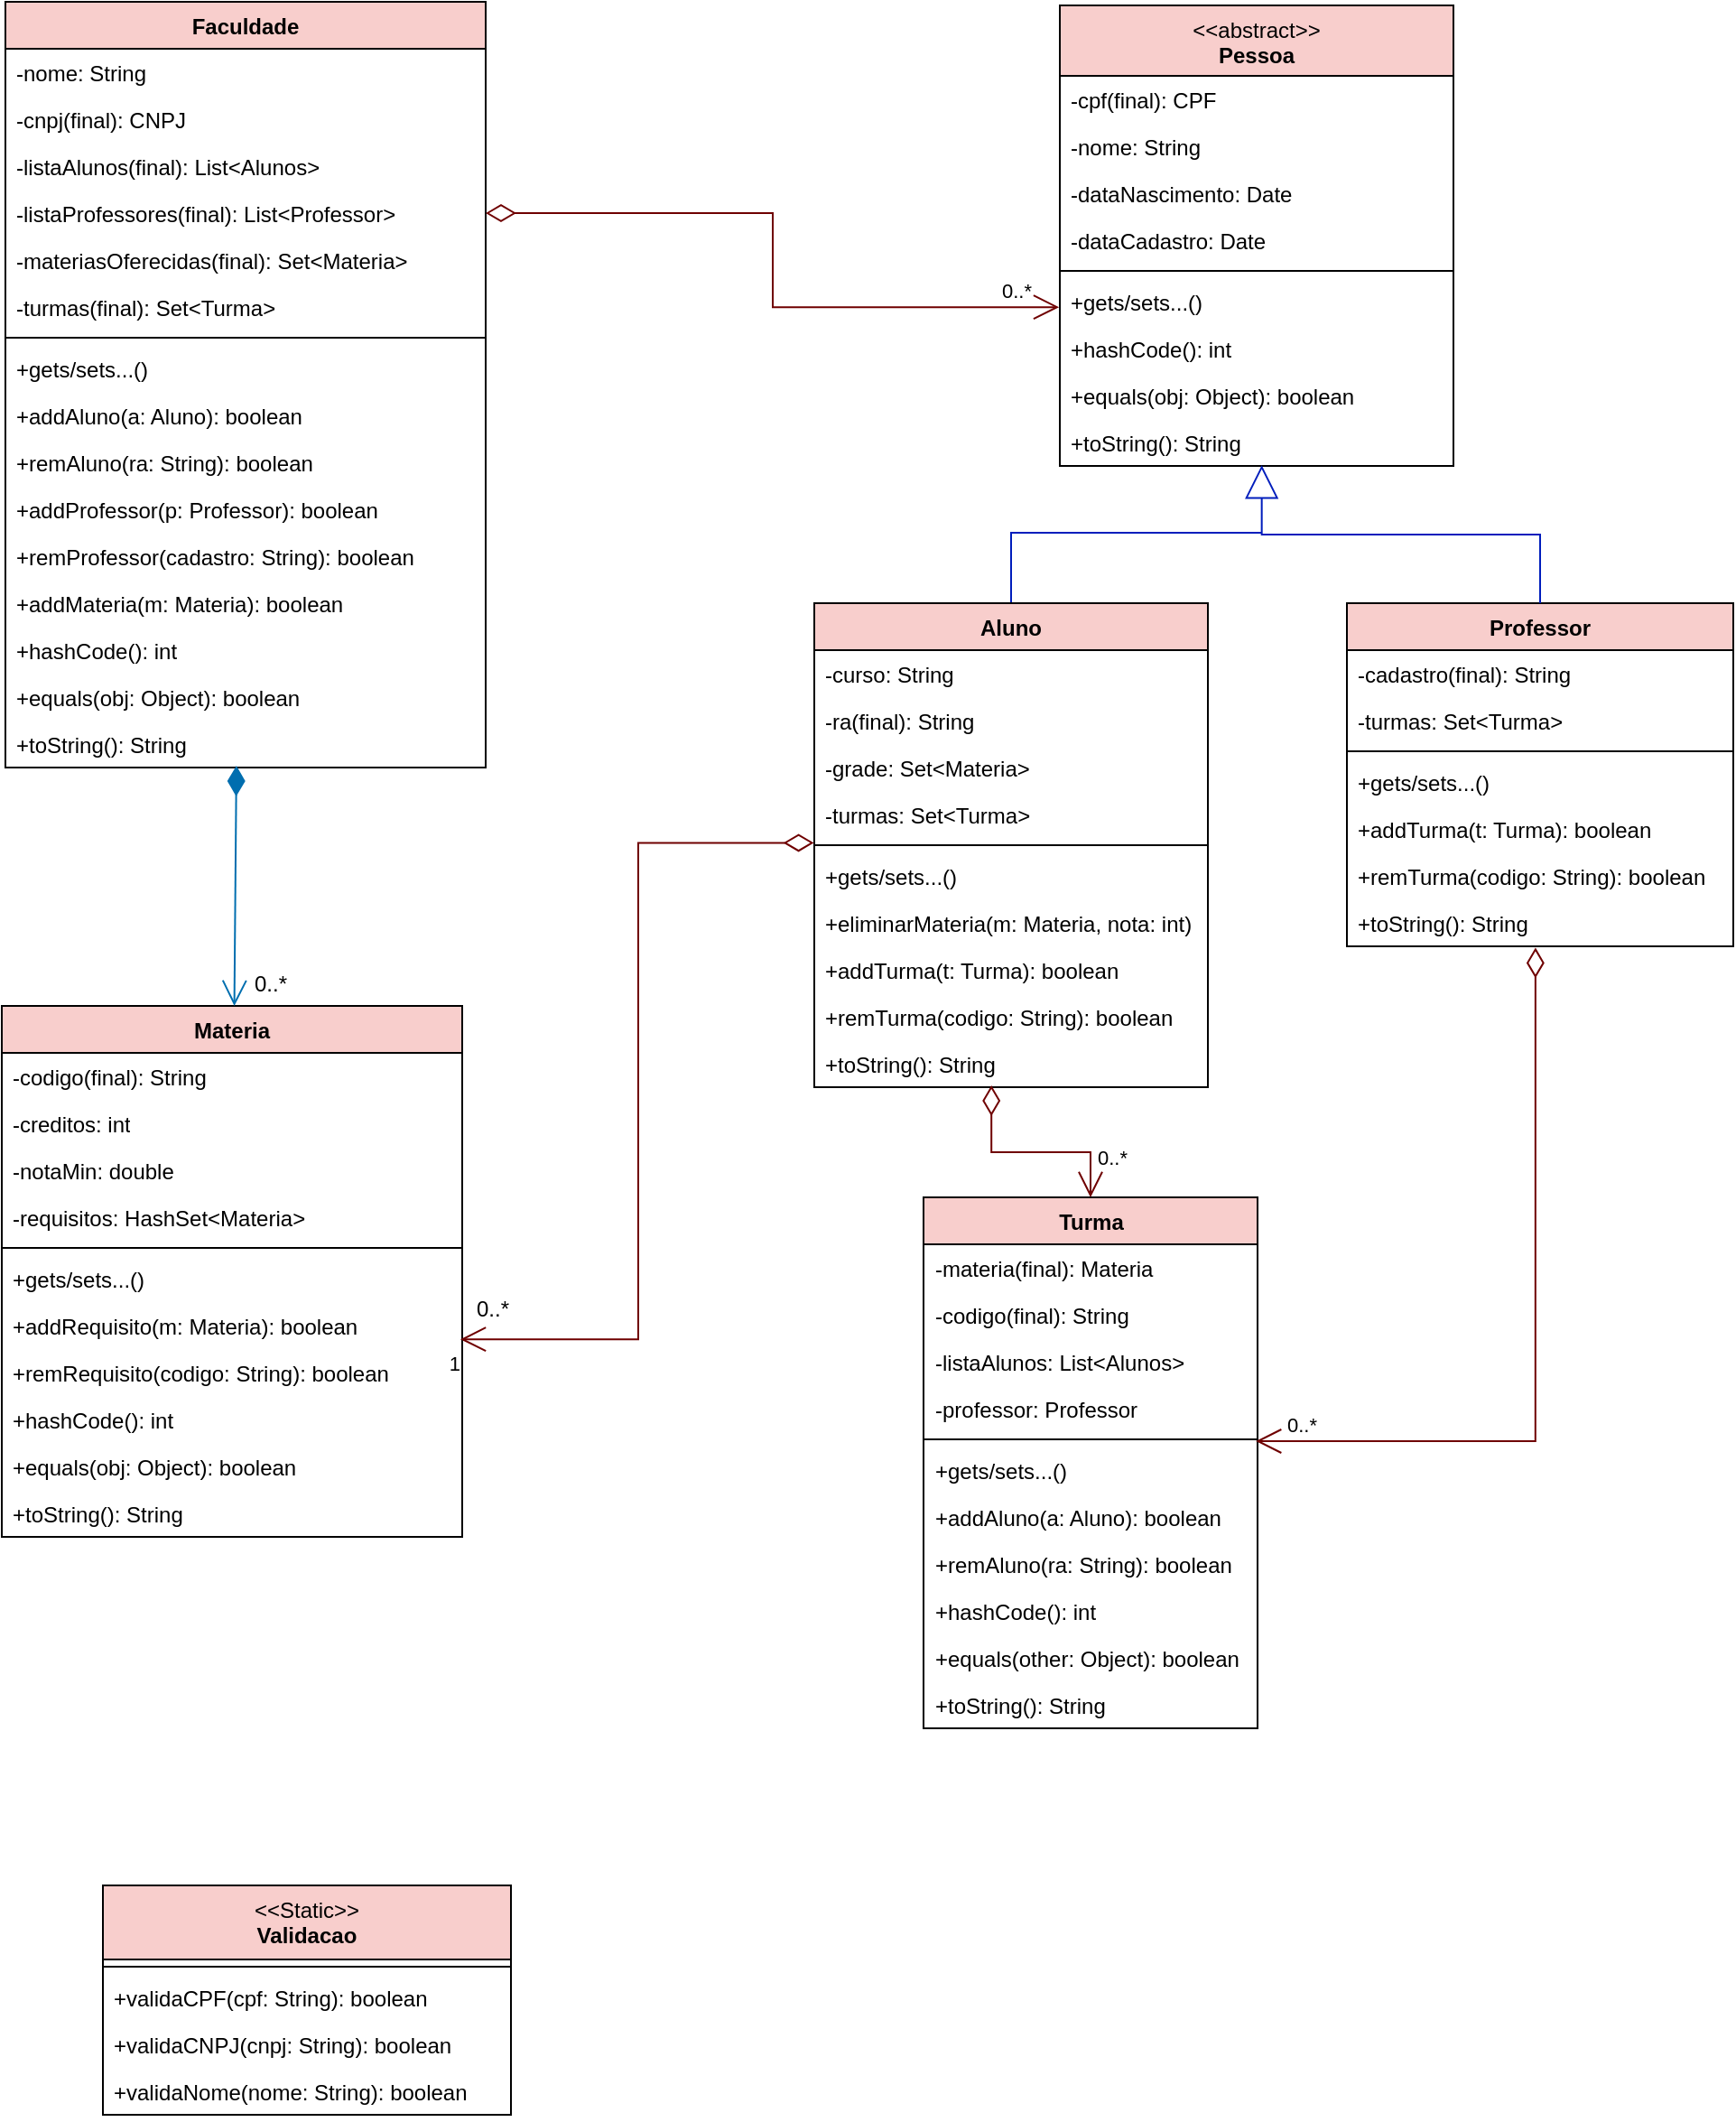 <mxfile version="21.5.0" type="google">
  <diagram id="C5RBs43oDa-KdzZeNtuy" name="Page-1">
    <mxGraphModel grid="0" page="1" gridSize="10" guides="1" tooltips="1" connect="1" arrows="1" fold="1" pageScale="1" pageWidth="1169" pageHeight="1654" background="#ffffff" math="0" shadow="0">
      <root>
        <mxCell id="WIyWlLk6GJQsqaUBKTNV-0" />
        <mxCell id="WIyWlLk6GJQsqaUBKTNV-1" parent="WIyWlLk6GJQsqaUBKTNV-0" />
        <mxCell id="zkfFHV4jXpPFQw0GAbJ--0" value="Faculdade" style="swimlane;fontStyle=1;align=center;verticalAlign=top;childLayout=stackLayout;horizontal=1;startSize=26;horizontalStack=0;resizeParent=1;resizeLast=0;collapsible=1;marginBottom=0;rounded=0;shadow=0;strokeWidth=1;fillColor=#f8cecc;strokeColor=#000000;" vertex="1" parent="WIyWlLk6GJQsqaUBKTNV-1">
          <mxGeometry x="37" y="37" width="266" height="424" as="geometry">
            <mxRectangle x="220" y="120" width="160" height="26" as="alternateBounds" />
          </mxGeometry>
        </mxCell>
        <mxCell id="zkfFHV4jXpPFQw0GAbJ--1" value="-nome: String" style="text;align=left;verticalAlign=top;spacingLeft=4;spacingRight=4;overflow=hidden;rotatable=0;points=[[0,0.5],[1,0.5]];portConstraint=eastwest;" vertex="1" parent="zkfFHV4jXpPFQw0GAbJ--0">
          <mxGeometry y="26" width="266" height="26" as="geometry" />
        </mxCell>
        <mxCell id="zkfFHV4jXpPFQw0GAbJ--2" value="-cnpj(final): CNPJ" style="text;align=left;verticalAlign=top;spacingLeft=4;spacingRight=4;overflow=hidden;rotatable=0;points=[[0,0.5],[1,0.5]];portConstraint=eastwest;rounded=0;shadow=0;html=0;strokeColor=none;" vertex="1" parent="zkfFHV4jXpPFQw0GAbJ--0">
          <mxGeometry y="52" width="266" height="26" as="geometry" />
        </mxCell>
        <mxCell id="2K3gw-N-_aGc9L_W_P5B-11" value="-listaAlunos(final): List&amp;lt;Alunos&amp;gt;" style="text;strokeColor=none;fillColor=none;align=left;verticalAlign=top;spacingLeft=4;spacingRight=4;overflow=hidden;rotatable=0;points=[[0,0.5],[1,0.5]];portConstraint=eastwest;whiteSpace=wrap;html=1;" vertex="1" parent="zkfFHV4jXpPFQw0GAbJ--0">
          <mxGeometry y="78" width="266" height="26" as="geometry" />
        </mxCell>
        <mxCell id="2K3gw-N-_aGc9L_W_P5B-12" value="-listaProfessores(final): List&amp;lt;Professor&amp;gt;" style="text;strokeColor=none;fillColor=none;align=left;verticalAlign=top;spacingLeft=4;spacingRight=4;overflow=hidden;rotatable=0;points=[[0,0.5],[1,0.5]];portConstraint=eastwest;whiteSpace=wrap;html=1;" vertex="1" parent="zkfFHV4jXpPFQw0GAbJ--0">
          <mxGeometry y="104" width="266" height="26" as="geometry" />
        </mxCell>
        <mxCell id="2K3gw-N-_aGc9L_W_P5B-8" value="-materiasOferecidas(final): Set&amp;lt;Materia&amp;gt;" style="text;strokeColor=none;fillColor=none;align=left;verticalAlign=top;spacingLeft=4;spacingRight=4;overflow=hidden;rotatable=0;points=[[0,0.5],[1,0.5]];portConstraint=eastwest;whiteSpace=wrap;html=1;" vertex="1" parent="zkfFHV4jXpPFQw0GAbJ--0">
          <mxGeometry y="130" width="266" height="26" as="geometry" />
        </mxCell>
        <mxCell id="dNu14H7nWI736_Bt5xjS-25" value="-turmas(final): Set&amp;lt;Turma&amp;gt;" style="text;strokeColor=none;fillColor=none;align=left;verticalAlign=top;spacingLeft=4;spacingRight=4;overflow=hidden;rotatable=0;points=[[0,0.5],[1,0.5]];portConstraint=eastwest;whiteSpace=wrap;html=1;" vertex="1" parent="zkfFHV4jXpPFQw0GAbJ--0">
          <mxGeometry y="156" width="266" height="26" as="geometry" />
        </mxCell>
        <mxCell id="zkfFHV4jXpPFQw0GAbJ--4" value="" style="line;html=1;strokeWidth=1;align=left;verticalAlign=middle;spacingTop=-1;spacingLeft=3;spacingRight=3;rotatable=0;labelPosition=right;points=[];portConstraint=eastwest;" vertex="1" parent="zkfFHV4jXpPFQw0GAbJ--0">
          <mxGeometry y="182" width="266" height="8" as="geometry" />
        </mxCell>
        <mxCell id="2K3gw-N-_aGc9L_W_P5B-9" value="+gets/sets...()" style="text;strokeColor=none;fillColor=none;align=left;verticalAlign=top;spacingLeft=4;spacingRight=4;overflow=hidden;rotatable=0;points=[[0,0.5],[1,0.5]];portConstraint=eastwest;whiteSpace=wrap;html=1;" vertex="1" parent="zkfFHV4jXpPFQw0GAbJ--0">
          <mxGeometry y="190" width="266" height="26" as="geometry" />
        </mxCell>
        <mxCell id="2K3gw-N-_aGc9L_W_P5B-10" value="+addAluno(a: Aluno): boolean" style="text;strokeColor=none;fillColor=none;align=left;verticalAlign=top;spacingLeft=4;spacingRight=4;overflow=hidden;rotatable=0;points=[[0,0.5],[1,0.5]];portConstraint=eastwest;whiteSpace=wrap;html=1;" vertex="1" parent="zkfFHV4jXpPFQw0GAbJ--0">
          <mxGeometry y="216" width="266" height="26" as="geometry" />
        </mxCell>
        <mxCell id="2K3gw-N-_aGc9L_W_P5B-14" value="+remAluno(ra: String): boolean" style="text;strokeColor=none;fillColor=none;align=left;verticalAlign=top;spacingLeft=4;spacingRight=4;overflow=hidden;rotatable=0;points=[[0,0.5],[1,0.5]];portConstraint=eastwest;whiteSpace=wrap;html=1;" vertex="1" parent="zkfFHV4jXpPFQw0GAbJ--0">
          <mxGeometry y="242" width="266" height="26" as="geometry" />
        </mxCell>
        <mxCell id="2K3gw-N-_aGc9L_W_P5B-15" value="+addProfessor(p: Professor): boolean" style="text;strokeColor=none;fillColor=none;align=left;verticalAlign=top;spacingLeft=4;spacingRight=4;overflow=hidden;rotatable=0;points=[[0,0.5],[1,0.5]];portConstraint=eastwest;whiteSpace=wrap;html=1;" vertex="1" parent="zkfFHV4jXpPFQw0GAbJ--0">
          <mxGeometry y="268" width="266" height="26" as="geometry" />
        </mxCell>
        <mxCell id="2K3gw-N-_aGc9L_W_P5B-16" value="+remProfessor(cadastro: String): boolean" style="text;strokeColor=none;fillColor=none;align=left;verticalAlign=top;spacingLeft=4;spacingRight=4;overflow=hidden;rotatable=0;points=[[0,0.5],[1,0.5]];portConstraint=eastwest;whiteSpace=wrap;html=1;" vertex="1" parent="zkfFHV4jXpPFQw0GAbJ--0">
          <mxGeometry y="294" width="266" height="26" as="geometry" />
        </mxCell>
        <mxCell id="2K3gw-N-_aGc9L_W_P5B-17" value="+addMateria(m: Materia): boolean" style="text;strokeColor=none;fillColor=none;align=left;verticalAlign=top;spacingLeft=4;spacingRight=4;overflow=hidden;rotatable=0;points=[[0,0.5],[1,0.5]];portConstraint=eastwest;whiteSpace=wrap;html=1;" vertex="1" parent="zkfFHV4jXpPFQw0GAbJ--0">
          <mxGeometry y="320" width="266" height="26" as="geometry" />
        </mxCell>
        <mxCell id="2K3gw-N-_aGc9L_W_P5B-19" value="+hashCode(): int" style="text;strokeColor=none;fillColor=none;align=left;verticalAlign=top;spacingLeft=4;spacingRight=4;overflow=hidden;rotatable=0;points=[[0,0.5],[1,0.5]];portConstraint=eastwest;whiteSpace=wrap;html=1;" vertex="1" parent="zkfFHV4jXpPFQw0GAbJ--0">
          <mxGeometry y="346" width="266" height="26" as="geometry" />
        </mxCell>
        <mxCell id="2K3gw-N-_aGc9L_W_P5B-20" value="+equals(obj: Object): boolean" style="text;strokeColor=none;fillColor=none;align=left;verticalAlign=top;spacingLeft=4;spacingRight=4;overflow=hidden;rotatable=0;points=[[0,0.5],[1,0.5]];portConstraint=eastwest;whiteSpace=wrap;html=1;" vertex="1" parent="zkfFHV4jXpPFQw0GAbJ--0">
          <mxGeometry y="372" width="266" height="26" as="geometry" />
        </mxCell>
        <mxCell id="2K3gw-N-_aGc9L_W_P5B-18" value="+toString(): String" style="text;strokeColor=none;fillColor=none;align=left;verticalAlign=top;spacingLeft=4;spacingRight=4;overflow=hidden;rotatable=0;points=[[0,0.5],[1,0.5]];portConstraint=eastwest;whiteSpace=wrap;html=1;" vertex="1" parent="zkfFHV4jXpPFQw0GAbJ--0">
          <mxGeometry y="398" width="266" height="26" as="geometry" />
        </mxCell>
        <mxCell id="dNu14H7nWI736_Bt5xjS-19" style="edgeStyle=orthogonalEdgeStyle;rounded=0;orthogonalLoop=1;jettySize=auto;html=1;exitX=0.5;exitY=0;exitDx=0;exitDy=0;endArrow=none;endFill=0;fillColor=#0050ef;strokeColor=#001DBC;" edge="1" parent="WIyWlLk6GJQsqaUBKTNV-1" source="2K3gw-N-_aGc9L_W_P5B-2">
          <mxGeometry relative="1" as="geometry">
            <mxPoint x="733" y="331" as="targetPoint" />
            <mxPoint x="565" y="366" as="sourcePoint" />
            <Array as="points">
              <mxPoint x="594" y="331" />
            </Array>
          </mxGeometry>
        </mxCell>
        <mxCell id="2K3gw-N-_aGc9L_W_P5B-2" value="Aluno" style="swimlane;fontStyle=1;align=center;verticalAlign=top;childLayout=stackLayout;horizontal=1;startSize=26;horizontalStack=0;resizeParent=1;resizeParentMax=0;resizeLast=0;collapsible=1;marginBottom=0;whiteSpace=wrap;html=1;fillColor=#f8cecc;strokeColor=#000000;" vertex="1" parent="WIyWlLk6GJQsqaUBKTNV-1">
          <mxGeometry x="485" y="370" width="218" height="268" as="geometry" />
        </mxCell>
        <mxCell id="2K3gw-N-_aGc9L_W_P5B-3" value="-curso: String" style="text;strokeColor=none;fillColor=none;align=left;verticalAlign=top;spacingLeft=4;spacingRight=4;overflow=hidden;rotatable=0;points=[[0,0.5],[1,0.5]];portConstraint=eastwest;whiteSpace=wrap;html=1;" vertex="1" parent="2K3gw-N-_aGc9L_W_P5B-2">
          <mxGeometry y="26" width="218" height="26" as="geometry" />
        </mxCell>
        <mxCell id="2K3gw-N-_aGc9L_W_P5B-27" value="-ra(final): String" style="text;strokeColor=none;fillColor=none;align=left;verticalAlign=top;spacingLeft=4;spacingRight=4;overflow=hidden;rotatable=0;points=[[0,0.5],[1,0.5]];portConstraint=eastwest;whiteSpace=wrap;html=1;" vertex="1" parent="2K3gw-N-_aGc9L_W_P5B-2">
          <mxGeometry y="52" width="218" height="26" as="geometry" />
        </mxCell>
        <mxCell id="2K3gw-N-_aGc9L_W_P5B-26" value="-grade: Set&amp;lt;Materia&amp;gt;" style="text;strokeColor=none;fillColor=none;align=left;verticalAlign=top;spacingLeft=4;spacingRight=4;overflow=hidden;rotatable=0;points=[[0,0.5],[1,0.5]];portConstraint=eastwest;whiteSpace=wrap;html=1;" vertex="1" parent="2K3gw-N-_aGc9L_W_P5B-2">
          <mxGeometry y="78" width="218" height="26" as="geometry" />
        </mxCell>
        <mxCell id="2K3gw-N-_aGc9L_W_P5B-25" value="-turmas: Set&amp;lt;Turma&amp;gt;" style="text;strokeColor=none;fillColor=none;align=left;verticalAlign=top;spacingLeft=4;spacingRight=4;overflow=hidden;rotatable=0;points=[[0,0.5],[1,0.5]];portConstraint=eastwest;whiteSpace=wrap;html=1;" vertex="1" parent="2K3gw-N-_aGc9L_W_P5B-2">
          <mxGeometry y="104" width="218" height="26" as="geometry" />
        </mxCell>
        <mxCell id="2K3gw-N-_aGc9L_W_P5B-4" value="" style="line;strokeWidth=1;fillColor=none;align=left;verticalAlign=middle;spacingTop=-1;spacingLeft=3;spacingRight=3;rotatable=0;labelPosition=right;points=[];portConstraint=eastwest;strokeColor=inherit;" vertex="1" parent="2K3gw-N-_aGc9L_W_P5B-2">
          <mxGeometry y="130" width="218" height="8" as="geometry" />
        </mxCell>
        <mxCell id="2K3gw-N-_aGc9L_W_P5B-28" value="+gets/sets...()" style="text;strokeColor=none;fillColor=none;align=left;verticalAlign=top;spacingLeft=4;spacingRight=4;overflow=hidden;rotatable=0;points=[[0,0.5],[1,0.5]];portConstraint=eastwest;whiteSpace=wrap;html=1;" vertex="1" parent="2K3gw-N-_aGc9L_W_P5B-2">
          <mxGeometry y="138" width="218" height="26" as="geometry" />
        </mxCell>
        <mxCell id="2K3gw-N-_aGc9L_W_P5B-30" value="+eliminarMateria(m: Materia, nota: int)" style="text;strokeColor=none;fillColor=none;align=left;verticalAlign=top;spacingLeft=4;spacingRight=4;overflow=hidden;rotatable=0;points=[[0,0.5],[1,0.5]];portConstraint=eastwest;whiteSpace=wrap;html=1;" vertex="1" parent="2K3gw-N-_aGc9L_W_P5B-2">
          <mxGeometry y="164" width="218" height="26" as="geometry" />
        </mxCell>
        <mxCell id="2K3gw-N-_aGc9L_W_P5B-29" value="+addTurma(t: Turma): boolean" style="text;strokeColor=none;fillColor=none;align=left;verticalAlign=top;spacingLeft=4;spacingRight=4;overflow=hidden;rotatable=0;points=[[0,0.5],[1,0.5]];portConstraint=eastwest;whiteSpace=wrap;html=1;" vertex="1" parent="2K3gw-N-_aGc9L_W_P5B-2">
          <mxGeometry y="190" width="218" height="26" as="geometry" />
        </mxCell>
        <mxCell id="2K3gw-N-_aGc9L_W_P5B-5" value="+remTurma(codigo: String): boolean" style="text;strokeColor=none;fillColor=none;align=left;verticalAlign=top;spacingLeft=4;spacingRight=4;overflow=hidden;rotatable=0;points=[[0,0.5],[1,0.5]];portConstraint=eastwest;whiteSpace=wrap;html=1;" vertex="1" parent="2K3gw-N-_aGc9L_W_P5B-2">
          <mxGeometry y="216" width="218" height="26" as="geometry" />
        </mxCell>
        <mxCell id="2K3gw-N-_aGc9L_W_P5B-31" value="+toString(): String" style="text;strokeColor=none;fillColor=none;align=left;verticalAlign=top;spacingLeft=4;spacingRight=4;overflow=hidden;rotatable=0;points=[[0,0.5],[1,0.5]];portConstraint=eastwest;whiteSpace=wrap;html=1;" vertex="1" parent="2K3gw-N-_aGc9L_W_P5B-2">
          <mxGeometry y="242" width="218" height="26" as="geometry" />
        </mxCell>
        <mxCell id="2K3gw-N-_aGc9L_W_P5B-32" value="Materia" style="swimlane;fontStyle=1;align=center;verticalAlign=top;childLayout=stackLayout;horizontal=1;startSize=26;horizontalStack=0;resizeParent=1;resizeParentMax=0;resizeLast=0;collapsible=1;marginBottom=0;whiteSpace=wrap;html=1;fillColor=#f8cecc;strokeColor=#000000;" vertex="1" parent="WIyWlLk6GJQsqaUBKTNV-1">
          <mxGeometry x="35" y="593" width="255" height="294" as="geometry" />
        </mxCell>
        <mxCell id="2K3gw-N-_aGc9L_W_P5B-33" value="-codigo(final): String" style="text;strokeColor=none;fillColor=none;align=left;verticalAlign=top;spacingLeft=4;spacingRight=4;overflow=hidden;rotatable=0;points=[[0,0.5],[1,0.5]];portConstraint=eastwest;whiteSpace=wrap;html=1;" vertex="1" parent="2K3gw-N-_aGc9L_W_P5B-32">
          <mxGeometry y="26" width="255" height="26" as="geometry" />
        </mxCell>
        <mxCell id="dNu14H7nWI736_Bt5xjS-27" value="-creditos: int" style="text;strokeColor=none;fillColor=none;align=left;verticalAlign=top;spacingLeft=4;spacingRight=4;overflow=hidden;rotatable=0;points=[[0,0.5],[1,0.5]];portConstraint=eastwest;whiteSpace=wrap;html=1;" vertex="1" parent="2K3gw-N-_aGc9L_W_P5B-32">
          <mxGeometry y="52" width="255" height="26" as="geometry" />
        </mxCell>
        <mxCell id="2K3gw-N-_aGc9L_W_P5B-34" value="-notaMin: double" style="text;strokeColor=none;fillColor=none;align=left;verticalAlign=top;spacingLeft=4;spacingRight=4;overflow=hidden;rotatable=0;points=[[0,0.5],[1,0.5]];portConstraint=eastwest;whiteSpace=wrap;html=1;" vertex="1" parent="2K3gw-N-_aGc9L_W_P5B-32">
          <mxGeometry y="78" width="255" height="26" as="geometry" />
        </mxCell>
        <mxCell id="2K3gw-N-_aGc9L_W_P5B-35" value="-requisitos: HashSet&amp;lt;Materia&amp;gt;" style="text;strokeColor=none;fillColor=none;align=left;verticalAlign=top;spacingLeft=4;spacingRight=4;overflow=hidden;rotatable=0;points=[[0,0.5],[1,0.5]];portConstraint=eastwest;whiteSpace=wrap;html=1;" vertex="1" parent="2K3gw-N-_aGc9L_W_P5B-32">
          <mxGeometry y="104" width="255" height="26" as="geometry" />
        </mxCell>
        <mxCell id="2K3gw-N-_aGc9L_W_P5B-37" value="" style="line;strokeWidth=1;fillColor=none;align=left;verticalAlign=middle;spacingTop=-1;spacingLeft=3;spacingRight=3;rotatable=0;labelPosition=right;points=[];portConstraint=eastwest;strokeColor=inherit;" vertex="1" parent="2K3gw-N-_aGc9L_W_P5B-32">
          <mxGeometry y="130" width="255" height="8" as="geometry" />
        </mxCell>
        <mxCell id="2K3gw-N-_aGc9L_W_P5B-38" value="+gets/sets...()" style="text;strokeColor=none;fillColor=none;align=left;verticalAlign=top;spacingLeft=4;spacingRight=4;overflow=hidden;rotatable=0;points=[[0,0.5],[1,0.5]];portConstraint=eastwest;whiteSpace=wrap;html=1;" vertex="1" parent="2K3gw-N-_aGc9L_W_P5B-32">
          <mxGeometry y="138" width="255" height="26" as="geometry" />
        </mxCell>
        <mxCell id="2K3gw-N-_aGc9L_W_P5B-88" value="+addRequisito(m: Materia): boolean" style="text;strokeColor=none;fillColor=none;align=left;verticalAlign=top;spacingLeft=4;spacingRight=4;overflow=hidden;rotatable=0;points=[[0,0.5],[1,0.5]];portConstraint=eastwest;whiteSpace=wrap;html=1;" vertex="1" parent="2K3gw-N-_aGc9L_W_P5B-32">
          <mxGeometry y="164" width="255" height="26" as="geometry" />
        </mxCell>
        <mxCell id="2K3gw-N-_aGc9L_W_P5B-89" value="+remRequisito(codigo: String): boolean" style="text;strokeColor=none;fillColor=none;align=left;verticalAlign=top;spacingLeft=4;spacingRight=4;overflow=hidden;rotatable=0;points=[[0,0.5],[1,0.5]];portConstraint=eastwest;whiteSpace=wrap;html=1;" vertex="1" parent="2K3gw-N-_aGc9L_W_P5B-32">
          <mxGeometry y="190" width="255" height="26" as="geometry" />
        </mxCell>
        <mxCell id="2K3gw-N-_aGc9L_W_P5B-39" value="+hashCode(): int" style="text;strokeColor=none;fillColor=none;align=left;verticalAlign=top;spacingLeft=4;spacingRight=4;overflow=hidden;rotatable=0;points=[[0,0.5],[1,0.5]];portConstraint=eastwest;whiteSpace=wrap;html=1;" vertex="1" parent="2K3gw-N-_aGc9L_W_P5B-32">
          <mxGeometry y="216" width="255" height="26" as="geometry" />
        </mxCell>
        <mxCell id="2K3gw-N-_aGc9L_W_P5B-40" value="+equals(obj: Object): boolean" style="text;strokeColor=none;fillColor=none;align=left;verticalAlign=top;spacingLeft=4;spacingRight=4;overflow=hidden;rotatable=0;points=[[0,0.5],[1,0.5]];portConstraint=eastwest;whiteSpace=wrap;html=1;" vertex="1" parent="2K3gw-N-_aGc9L_W_P5B-32">
          <mxGeometry y="242" width="255" height="26" as="geometry" />
        </mxCell>
        <mxCell id="2K3gw-N-_aGc9L_W_P5B-42" value="+toString(): String" style="text;strokeColor=none;fillColor=none;align=left;verticalAlign=top;spacingLeft=4;spacingRight=4;overflow=hidden;rotatable=0;points=[[0,0.5],[1,0.5]];portConstraint=eastwest;whiteSpace=wrap;html=1;" vertex="1" parent="2K3gw-N-_aGc9L_W_P5B-32">
          <mxGeometry y="268" width="255" height="26" as="geometry" />
        </mxCell>
        <mxCell id="2K3gw-N-_aGc9L_W_P5B-44" value="Professor" style="swimlane;fontStyle=1;align=center;verticalAlign=top;childLayout=stackLayout;horizontal=1;startSize=26;horizontalStack=0;resizeParent=1;resizeParentMax=0;resizeLast=0;collapsible=1;marginBottom=0;whiteSpace=wrap;html=1;fillColor=#f8cecc;strokeColor=#000000;" vertex="1" parent="WIyWlLk6GJQsqaUBKTNV-1">
          <mxGeometry x="780" y="370" width="214" height="190" as="geometry" />
        </mxCell>
        <mxCell id="2K3gw-N-_aGc9L_W_P5B-46" value="-cadastro(final): String" style="text;strokeColor=none;fillColor=none;align=left;verticalAlign=top;spacingLeft=4;spacingRight=4;overflow=hidden;rotatable=0;points=[[0,0.5],[1,0.5]];portConstraint=eastwest;whiteSpace=wrap;html=1;" vertex="1" parent="2K3gw-N-_aGc9L_W_P5B-44">
          <mxGeometry y="26" width="214" height="26" as="geometry" />
        </mxCell>
        <mxCell id="2K3gw-N-_aGc9L_W_P5B-48" value="-turmas: Set&amp;lt;Turma&amp;gt;" style="text;strokeColor=none;fillColor=none;align=left;verticalAlign=top;spacingLeft=4;spacingRight=4;overflow=hidden;rotatable=0;points=[[0,0.5],[1,0.5]];portConstraint=eastwest;whiteSpace=wrap;html=1;" vertex="1" parent="2K3gw-N-_aGc9L_W_P5B-44">
          <mxGeometry y="52" width="214" height="26" as="geometry" />
        </mxCell>
        <mxCell id="2K3gw-N-_aGc9L_W_P5B-49" value="" style="line;strokeWidth=1;fillColor=none;align=left;verticalAlign=middle;spacingTop=-1;spacingLeft=3;spacingRight=3;rotatable=0;labelPosition=right;points=[];portConstraint=eastwest;strokeColor=inherit;" vertex="1" parent="2K3gw-N-_aGc9L_W_P5B-44">
          <mxGeometry y="78" width="214" height="8" as="geometry" />
        </mxCell>
        <mxCell id="2K3gw-N-_aGc9L_W_P5B-50" value="+gets/sets...()" style="text;strokeColor=none;fillColor=none;align=left;verticalAlign=top;spacingLeft=4;spacingRight=4;overflow=hidden;rotatable=0;points=[[0,0.5],[1,0.5]];portConstraint=eastwest;whiteSpace=wrap;html=1;" vertex="1" parent="2K3gw-N-_aGc9L_W_P5B-44">
          <mxGeometry y="86" width="214" height="26" as="geometry" />
        </mxCell>
        <mxCell id="2K3gw-N-_aGc9L_W_P5B-52" value="+addTurma(t: Turma): boolean" style="text;strokeColor=none;fillColor=none;align=left;verticalAlign=top;spacingLeft=4;spacingRight=4;overflow=hidden;rotatable=0;points=[[0,0.5],[1,0.5]];portConstraint=eastwest;whiteSpace=wrap;html=1;" vertex="1" parent="2K3gw-N-_aGc9L_W_P5B-44">
          <mxGeometry y="112" width="214" height="26" as="geometry" />
        </mxCell>
        <mxCell id="2K3gw-N-_aGc9L_W_P5B-53" value="+remTurma(codigo: String): boolean" style="text;strokeColor=none;fillColor=none;align=left;verticalAlign=top;spacingLeft=4;spacingRight=4;overflow=hidden;rotatable=0;points=[[0,0.5],[1,0.5]];portConstraint=eastwest;whiteSpace=wrap;html=1;" vertex="1" parent="2K3gw-N-_aGc9L_W_P5B-44">
          <mxGeometry y="138" width="214" height="26" as="geometry" />
        </mxCell>
        <mxCell id="2K3gw-N-_aGc9L_W_P5B-54" value="+toString(): String" style="text;strokeColor=none;fillColor=none;align=left;verticalAlign=top;spacingLeft=4;spacingRight=4;overflow=hidden;rotatable=0;points=[[0,0.5],[1,0.5]];portConstraint=eastwest;whiteSpace=wrap;html=1;" vertex="1" parent="2K3gw-N-_aGc9L_W_P5B-44">
          <mxGeometry y="164" width="214" height="26" as="geometry" />
        </mxCell>
        <mxCell id="2K3gw-N-_aGc9L_W_P5B-55" value="Turma" style="swimlane;fontStyle=1;align=center;verticalAlign=top;childLayout=stackLayout;horizontal=1;startSize=26;horizontalStack=0;resizeParent=1;resizeParentMax=0;resizeLast=0;collapsible=1;marginBottom=0;whiteSpace=wrap;html=1;fillColor=#f8cecc;strokeColor=#000000;" vertex="1" parent="WIyWlLk6GJQsqaUBKTNV-1">
          <mxGeometry x="545.5" y="699" width="185" height="294" as="geometry" />
        </mxCell>
        <mxCell id="2K3gw-N-_aGc9L_W_P5B-57" value="-materia(final): Materia" style="text;strokeColor=none;fillColor=none;align=left;verticalAlign=top;spacingLeft=4;spacingRight=4;overflow=hidden;rotatable=0;points=[[0,0.5],[1,0.5]];portConstraint=eastwest;whiteSpace=wrap;html=1;" vertex="1" parent="2K3gw-N-_aGc9L_W_P5B-55">
          <mxGeometry y="26" width="185" height="26" as="geometry" />
        </mxCell>
        <mxCell id="2K3gw-N-_aGc9L_W_P5B-56" value="-codigo(final): String" style="text;strokeColor=none;fillColor=none;align=left;verticalAlign=top;spacingLeft=4;spacingRight=4;overflow=hidden;rotatable=0;points=[[0,0.5],[1,0.5]];portConstraint=eastwest;whiteSpace=wrap;html=1;" vertex="1" parent="2K3gw-N-_aGc9L_W_P5B-55">
          <mxGeometry y="52" width="185" height="26" as="geometry" />
        </mxCell>
        <mxCell id="dNu14H7nWI736_Bt5xjS-18" value="-listaAlunos: List&amp;lt;Alunos&amp;gt;" style="text;strokeColor=none;fillColor=none;align=left;verticalAlign=top;spacingLeft=4;spacingRight=4;overflow=hidden;rotatable=0;points=[[0,0.5],[1,0.5]];portConstraint=eastwest;whiteSpace=wrap;html=1;" vertex="1" parent="2K3gw-N-_aGc9L_W_P5B-55">
          <mxGeometry y="78" width="185" height="26" as="geometry" />
        </mxCell>
        <mxCell id="2K3gw-N-_aGc9L_W_P5B-59" value="-professor: Professor" style="text;strokeColor=none;fillColor=none;align=left;verticalAlign=top;spacingLeft=4;spacingRight=4;overflow=hidden;rotatable=0;points=[[0,0.5],[1,0.5]];portConstraint=eastwest;whiteSpace=wrap;html=1;" vertex="1" parent="2K3gw-N-_aGc9L_W_P5B-55">
          <mxGeometry y="104" width="185" height="26" as="geometry" />
        </mxCell>
        <mxCell id="2K3gw-N-_aGc9L_W_P5B-60" value="" style="line;strokeWidth=1;fillColor=none;align=left;verticalAlign=middle;spacingTop=-1;spacingLeft=3;spacingRight=3;rotatable=0;labelPosition=right;points=[];portConstraint=eastwest;strokeColor=inherit;" vertex="1" parent="2K3gw-N-_aGc9L_W_P5B-55">
          <mxGeometry y="130" width="185" height="8" as="geometry" />
        </mxCell>
        <mxCell id="2K3gw-N-_aGc9L_W_P5B-61" value="+gets/sets...()" style="text;strokeColor=none;fillColor=none;align=left;verticalAlign=top;spacingLeft=4;spacingRight=4;overflow=hidden;rotatable=0;points=[[0,0.5],[1,0.5]];portConstraint=eastwest;whiteSpace=wrap;html=1;" vertex="1" parent="2K3gw-N-_aGc9L_W_P5B-55">
          <mxGeometry y="138" width="185" height="26" as="geometry" />
        </mxCell>
        <mxCell id="2K3gw-N-_aGc9L_W_P5B-62" value="+addAluno(a: Aluno): boolean" style="text;strokeColor=none;fillColor=none;align=left;verticalAlign=top;spacingLeft=4;spacingRight=4;overflow=hidden;rotatable=0;points=[[0,0.5],[1,0.5]];portConstraint=eastwest;whiteSpace=wrap;html=1;" vertex="1" parent="2K3gw-N-_aGc9L_W_P5B-55">
          <mxGeometry y="164" width="185" height="26" as="geometry" />
        </mxCell>
        <mxCell id="2K3gw-N-_aGc9L_W_P5B-63" value="+remAluno(ra: String): boolean" style="text;strokeColor=none;fillColor=none;align=left;verticalAlign=top;spacingLeft=4;spacingRight=4;overflow=hidden;rotatable=0;points=[[0,0.5],[1,0.5]];portConstraint=eastwest;whiteSpace=wrap;html=1;" vertex="1" parent="2K3gw-N-_aGc9L_W_P5B-55">
          <mxGeometry y="190" width="185" height="26" as="geometry" />
        </mxCell>
        <mxCell id="dNu14H7nWI736_Bt5xjS-30" value="+hashCode(): int" style="text;strokeColor=none;fillColor=none;align=left;verticalAlign=top;spacingLeft=4;spacingRight=4;overflow=hidden;rotatable=0;points=[[0,0.5],[1,0.5]];portConstraint=eastwest;whiteSpace=wrap;html=1;" vertex="1" parent="2K3gw-N-_aGc9L_W_P5B-55">
          <mxGeometry y="216" width="185" height="26" as="geometry" />
        </mxCell>
        <mxCell id="dNu14H7nWI736_Bt5xjS-29" value="+equals(other: Object): boolean" style="text;strokeColor=none;fillColor=none;align=left;verticalAlign=top;spacingLeft=4;spacingRight=4;overflow=hidden;rotatable=0;points=[[0,0.5],[1,0.5]];portConstraint=eastwest;whiteSpace=wrap;html=1;" vertex="1" parent="2K3gw-N-_aGc9L_W_P5B-55">
          <mxGeometry y="242" width="185" height="26" as="geometry" />
        </mxCell>
        <mxCell id="2K3gw-N-_aGc9L_W_P5B-65" value="+toString(): String" style="text;strokeColor=none;fillColor=none;align=left;verticalAlign=top;spacingLeft=4;spacingRight=4;overflow=hidden;rotatable=0;points=[[0,0.5],[1,0.5]];portConstraint=eastwest;whiteSpace=wrap;html=1;" vertex="1" parent="2K3gw-N-_aGc9L_W_P5B-55">
          <mxGeometry y="268" width="185" height="26" as="geometry" />
        </mxCell>
        <mxCell id="2K3gw-N-_aGc9L_W_P5B-66" value="&lt;span style=&quot;font-weight: normal;&quot;&gt;&amp;lt;&amp;lt;Static&amp;gt;&amp;gt;&lt;/span&gt;&lt;br&gt;Validacao" style="swimlane;fontStyle=1;align=center;verticalAlign=top;childLayout=stackLayout;horizontal=1;startSize=41;horizontalStack=0;resizeParent=1;resizeParentMax=0;resizeLast=0;collapsible=1;marginBottom=0;whiteSpace=wrap;html=1;fillColor=#f8cecc;strokeColor=#000000;fillStyle=solid;" vertex="1" parent="WIyWlLk6GJQsqaUBKTNV-1">
          <mxGeometry x="91" y="1080" width="226" height="127" as="geometry" />
        </mxCell>
        <mxCell id="2K3gw-N-_aGc9L_W_P5B-71" value="" style="line;strokeWidth=1;fillColor=none;align=left;verticalAlign=middle;spacingTop=-1;spacingLeft=3;spacingRight=3;rotatable=0;labelPosition=right;points=[];portConstraint=eastwest;strokeColor=inherit;" vertex="1" parent="2K3gw-N-_aGc9L_W_P5B-66">
          <mxGeometry y="41" width="226" height="8" as="geometry" />
        </mxCell>
        <mxCell id="2K3gw-N-_aGc9L_W_P5B-73" value="+validaCPF(cpf: String): boolean" style="text;strokeColor=none;fillColor=none;align=left;verticalAlign=top;spacingLeft=4;spacingRight=4;overflow=hidden;rotatable=0;points=[[0,0.5],[1,0.5]];portConstraint=eastwest;whiteSpace=wrap;html=1;" vertex="1" parent="2K3gw-N-_aGc9L_W_P5B-66">
          <mxGeometry y="49" width="226" height="26" as="geometry" />
        </mxCell>
        <mxCell id="2K3gw-N-_aGc9L_W_P5B-74" value="+validaCNPJ(cnpj: String): boolean" style="text;strokeColor=none;fillColor=none;align=left;verticalAlign=top;spacingLeft=4;spacingRight=4;overflow=hidden;rotatable=0;points=[[0,0.5],[1,0.5]];portConstraint=eastwest;whiteSpace=wrap;html=1;" vertex="1" parent="2K3gw-N-_aGc9L_W_P5B-66">
          <mxGeometry y="75" width="226" height="26" as="geometry" />
        </mxCell>
        <mxCell id="2K3gw-N-_aGc9L_W_P5B-75" value="+validaNome(nome: String): boolean" style="text;strokeColor=none;fillColor=none;align=left;verticalAlign=top;spacingLeft=4;spacingRight=4;overflow=hidden;rotatable=0;points=[[0,0.5],[1,0.5]];portConstraint=eastwest;whiteSpace=wrap;html=1;" vertex="1" parent="2K3gw-N-_aGc9L_W_P5B-66">
          <mxGeometry y="101" width="226" height="26" as="geometry" />
        </mxCell>
        <mxCell id="2K3gw-N-_aGc9L_W_P5B-77" value="&lt;span style=&quot;font-weight: normal;&quot;&gt;&amp;lt;&amp;lt;abstract&amp;gt;&amp;gt;&lt;/span&gt;&lt;br&gt;Pessoa" style="swimlane;fontStyle=1;align=center;verticalAlign=top;childLayout=stackLayout;horizontal=1;startSize=39;horizontalStack=0;resizeParent=1;resizeParentMax=0;resizeLast=0;collapsible=1;marginBottom=0;whiteSpace=wrap;html=1;fillColor=#f8cecc;strokeColor=#000000;" vertex="1" parent="WIyWlLk6GJQsqaUBKTNV-1">
          <mxGeometry x="621" y="39" width="218" height="255" as="geometry" />
        </mxCell>
        <mxCell id="2K3gw-N-_aGc9L_W_P5B-79" value="-cpf(final): CPF" style="text;strokeColor=none;fillColor=none;align=left;verticalAlign=top;spacingLeft=4;spacingRight=4;overflow=hidden;rotatable=0;points=[[0,0.5],[1,0.5]];portConstraint=eastwest;whiteSpace=wrap;html=1;" vertex="1" parent="2K3gw-N-_aGc9L_W_P5B-77">
          <mxGeometry y="39" width="218" height="26" as="geometry" />
        </mxCell>
        <mxCell id="2K3gw-N-_aGc9L_W_P5B-78" value="-nome: String" style="text;strokeColor=none;fillColor=none;align=left;verticalAlign=top;spacingLeft=4;spacingRight=4;overflow=hidden;rotatable=0;points=[[0,0.5],[1,0.5]];portConstraint=eastwest;whiteSpace=wrap;html=1;" vertex="1" parent="2K3gw-N-_aGc9L_W_P5B-77">
          <mxGeometry y="65" width="218" height="26" as="geometry" />
        </mxCell>
        <mxCell id="2K3gw-N-_aGc9L_W_P5B-80" value="-dataNascimento: Date" style="text;strokeColor=none;fillColor=none;align=left;verticalAlign=top;spacingLeft=4;spacingRight=4;overflow=hidden;rotatable=0;points=[[0,0.5],[1,0.5]];portConstraint=eastwest;whiteSpace=wrap;html=1;" vertex="1" parent="2K3gw-N-_aGc9L_W_P5B-77">
          <mxGeometry y="91" width="218" height="26" as="geometry" />
        </mxCell>
        <mxCell id="2K3gw-N-_aGc9L_W_P5B-81" value="-dataCadastro: Date" style="text;strokeColor=none;fillColor=none;align=left;verticalAlign=top;spacingLeft=4;spacingRight=4;overflow=hidden;rotatable=0;points=[[0,0.5],[1,0.5]];portConstraint=eastwest;whiteSpace=wrap;html=1;" vertex="1" parent="2K3gw-N-_aGc9L_W_P5B-77">
          <mxGeometry y="117" width="218" height="26" as="geometry" />
        </mxCell>
        <mxCell id="2K3gw-N-_aGc9L_W_P5B-82" value="" style="line;strokeWidth=1;fillColor=none;align=left;verticalAlign=middle;spacingTop=-1;spacingLeft=3;spacingRight=3;rotatable=0;labelPosition=right;points=[];portConstraint=eastwest;strokeColor=inherit;" vertex="1" parent="2K3gw-N-_aGc9L_W_P5B-77">
          <mxGeometry y="143" width="218" height="8" as="geometry" />
        </mxCell>
        <mxCell id="2K3gw-N-_aGc9L_W_P5B-83" value="+gets/sets...()" style="text;strokeColor=none;fillColor=none;align=left;verticalAlign=top;spacingLeft=4;spacingRight=4;overflow=hidden;rotatable=0;points=[[0,0.5],[1,0.5]];portConstraint=eastwest;whiteSpace=wrap;html=1;" vertex="1" parent="2K3gw-N-_aGc9L_W_P5B-77">
          <mxGeometry y="151" width="218" height="26" as="geometry" />
        </mxCell>
        <mxCell id="2K3gw-N-_aGc9L_W_P5B-85" value="+hashCode(): int" style="text;strokeColor=none;fillColor=none;align=left;verticalAlign=top;spacingLeft=4;spacingRight=4;overflow=hidden;rotatable=0;points=[[0,0.5],[1,0.5]];portConstraint=eastwest;whiteSpace=wrap;html=1;" vertex="1" parent="2K3gw-N-_aGc9L_W_P5B-77">
          <mxGeometry y="177" width="218" height="26" as="geometry" />
        </mxCell>
        <mxCell id="2K3gw-N-_aGc9L_W_P5B-86" value="+equals(obj: Object): boolean" style="text;strokeColor=none;fillColor=none;align=left;verticalAlign=top;spacingLeft=4;spacingRight=4;overflow=hidden;rotatable=0;points=[[0,0.5],[1,0.5]];portConstraint=eastwest;whiteSpace=wrap;html=1;" vertex="1" parent="2K3gw-N-_aGc9L_W_P5B-77">
          <mxGeometry y="203" width="218" height="26" as="geometry" />
        </mxCell>
        <mxCell id="2K3gw-N-_aGc9L_W_P5B-87" value="+toString(): String" style="text;strokeColor=none;fillColor=none;align=left;verticalAlign=top;spacingLeft=4;spacingRight=4;overflow=hidden;rotatable=0;points=[[0,0.5],[1,0.5]];portConstraint=eastwest;whiteSpace=wrap;html=1;" vertex="1" parent="2K3gw-N-_aGc9L_W_P5B-77">
          <mxGeometry y="229" width="218" height="26" as="geometry" />
        </mxCell>
        <mxCell id="dNu14H7nWI736_Bt5xjS-2" value="0..*" style="endArrow=open;html=1;endSize=12;startArrow=diamondThin;startSize=14;startFill=0;edgeStyle=orthogonalEdgeStyle;align=left;verticalAlign=bottom;rounded=0;entryX=-0.002;entryY=0.619;entryDx=0;entryDy=0;entryPerimeter=0;fillColor=#a20025;strokeColor=#6F0000;exitX=1;exitY=0.5;exitDx=0;exitDy=0;" edge="1" parent="WIyWlLk6GJQsqaUBKTNV-1" source="2K3gw-N-_aGc9L_W_P5B-12" target="2K3gw-N-_aGc9L_W_P5B-83">
          <mxGeometry x="0.818" relative="1" as="geometry">
            <mxPoint x="283" y="213" as="sourcePoint" />
            <mxPoint x="454" y="213" as="targetPoint" />
            <mxPoint as="offset" />
          </mxGeometry>
        </mxCell>
        <mxCell id="dNu14H7nWI736_Bt5xjS-6" value="" style="endArrow=block;endSize=16;endFill=0;html=1;rounded=0;entryX=0.513;entryY=0.984;entryDx=0;entryDy=0;entryPerimeter=0;exitX=0.5;exitY=0;exitDx=0;exitDy=0;edgeStyle=elbowEdgeStyle;elbow=vertical;fillColor=#0050ef;strokeColor=#001DBC;jumpStyle=none;" edge="1" parent="WIyWlLk6GJQsqaUBKTNV-1" source="2K3gw-N-_aGc9L_W_P5B-44" target="2K3gw-N-_aGc9L_W_P5B-87">
          <mxGeometry width="160" relative="1" as="geometry">
            <mxPoint x="733" y="358" as="sourcePoint" />
            <mxPoint x="803" y="335" as="targetPoint" />
          </mxGeometry>
        </mxCell>
        <mxCell id="dNu14H7nWI736_Bt5xjS-13" value="" style="endArrow=open;html=1;endSize=12;startArrow=diamondThin;startSize=14;startFill=1;align=left;verticalAlign=bottom;rounded=0;exitX=0.481;exitY=0.962;exitDx=0;exitDy=0;exitPerimeter=0;fillColor=#1ba1e2;strokeColor=#006EAF;" edge="1" parent="WIyWlLk6GJQsqaUBKTNV-1" source="2K3gw-N-_aGc9L_W_P5B-18" target="2K3gw-N-_aGc9L_W_P5B-32">
          <mxGeometry x="-1" y="3" relative="1" as="geometry">
            <mxPoint x="136" y="476" as="sourcePoint" />
            <mxPoint x="296" y="476" as="targetPoint" />
          </mxGeometry>
        </mxCell>
        <mxCell id="dNu14H7nWI736_Bt5xjS-14" value="0..*" style="text;whiteSpace=wrap;html=1;" vertex="1" parent="WIyWlLk6GJQsqaUBKTNV-1">
          <mxGeometry x="173" y="567" width="23" height="20" as="geometry" />
        </mxCell>
        <mxCell id="dNu14H7nWI736_Bt5xjS-15" value="0..*" style="endArrow=open;html=1;endSize=12;startArrow=diamondThin;startSize=14;startFill=0;edgeStyle=orthogonalEdgeStyle;align=left;verticalAlign=bottom;rounded=0;exitX=0.488;exitY=1.027;exitDx=0;exitDy=0;exitPerimeter=0;fillColor=#a20025;strokeColor=#6F0000;entryX=0.995;entryY=0.625;entryDx=0;entryDy=0;entryPerimeter=0;" edge="1" parent="WIyWlLk6GJQsqaUBKTNV-1" source="2K3gw-N-_aGc9L_W_P5B-54" target="2K3gw-N-_aGc9L_W_P5B-60">
          <mxGeometry x="0.926" relative="1" as="geometry">
            <mxPoint x="487" y="567" as="sourcePoint" />
            <mxPoint x="634" y="833" as="targetPoint" />
            <mxPoint as="offset" />
          </mxGeometry>
        </mxCell>
        <mxCell id="dNu14H7nWI736_Bt5xjS-16" value="0..*" style="endArrow=open;html=1;endSize=12;startArrow=diamondThin;startSize=14;startFill=0;edgeStyle=orthogonalEdgeStyle;align=left;verticalAlign=bottom;rounded=0;fillColor=#a20025;strokeColor=#6F0000;entryX=0.5;entryY=0;entryDx=0;entryDy=0;exitX=0.45;exitY=0.962;exitDx=0;exitDy=0;exitPerimeter=0;" edge="1" parent="WIyWlLk6GJQsqaUBKTNV-1" source="2K3gw-N-_aGc9L_W_P5B-31" target="2K3gw-N-_aGc9L_W_P5B-55">
          <mxGeometry x="0.771" y="2" relative="1" as="geometry">
            <mxPoint x="359" y="493" as="sourcePoint" />
            <mxPoint x="428" y="825" as="targetPoint" />
            <Array as="points">
              <mxPoint x="583" y="674" />
              <mxPoint x="638" y="674" />
            </Array>
            <mxPoint as="offset" />
          </mxGeometry>
        </mxCell>
        <mxCell id="dNu14H7nWI736_Bt5xjS-21" value="" style="endArrow=open;html=1;endSize=12;startArrow=diamondThin;startSize=14;startFill=0;edgeStyle=orthogonalEdgeStyle;rounded=0;exitX=-0.001;exitY=0.337;exitDx=0;exitDy=0;exitPerimeter=0;entryX=0.996;entryY=0.793;entryDx=0;entryDy=0;entryPerimeter=0;fillColor=#a20025;strokeColor=#6F0000;" edge="1" parent="WIyWlLk6GJQsqaUBKTNV-1" source="2K3gw-N-_aGc9L_W_P5B-4" target="2K3gw-N-_aGc9L_W_P5B-88">
          <mxGeometry relative="1" as="geometry">
            <mxPoint x="309" y="719" as="sourcePoint" />
            <mxPoint x="469" y="719" as="targetPoint" />
          </mxGeometry>
        </mxCell>
        <mxCell id="dNu14H7nWI736_Bt5xjS-23" value="1" style="edgeLabel;resizable=0;html=1;align=right;verticalAlign=top;" connectable="0" vertex="1" parent="dNu14H7nWI736_Bt5xjS-21">
          <mxGeometry x="1" relative="1" as="geometry" />
        </mxCell>
        <mxCell id="dNu14H7nWI736_Bt5xjS-24" value="0..*" style="text;whiteSpace=wrap;html=1;" vertex="1" parent="WIyWlLk6GJQsqaUBKTNV-1">
          <mxGeometry x="296" y="747" width="23" height="20" as="geometry" />
        </mxCell>
      </root>
    </mxGraphModel>
  </diagram>
</mxfile>
